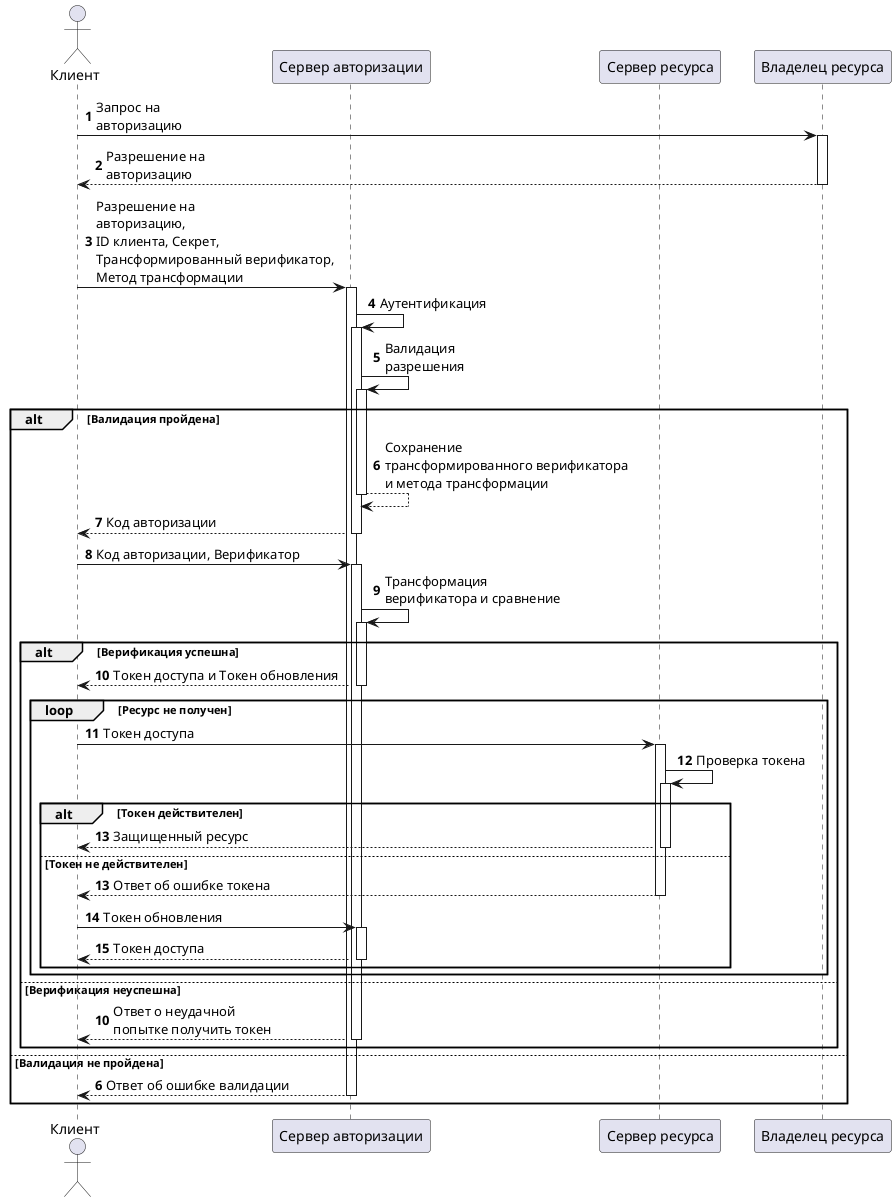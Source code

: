 ﻿@startuml auth-code-flow

autonumber
autoactivate on

actor Клиент as client
participant "Сервер авторизации" as auth_server
note over of auth_server
Может быть тем же сервером,
что сервер ресурса
end note
participant "Сервер ресурса" as resource_server
participant "Владелец ресурса" as resource_owner

client -> resource_owner: Запрос на\nавторизацию
return Разрешение на\nавторизацию
note right
Возврат удостоверения
(разрешения),
представляющего
авторизацию
владельца ресурса
end note

client -> auth_server: Разрешение на\nавторизацию,\nID клиента, Секрет
auth_server -> auth_server: Аутентификация
auth_server -> auth_server: Валидация\nразрешения

alt Валидация пройдена
    auth_server --> client: Токен доступа\nи Токен обновления
    
    loop Ресурс не получен
        client -> resource_server: Токен доступа
        resource_server -> resource_server: Проверка токена
        alt Токен действителен
            resource_server --> client: Защищенный ресурс
        else Токен не действителен
            autonumber 9
            resource_server --> client: Ответ об ошибке токена
            client -> auth_server: Токен обновления
            auth_server --> client: Токен доступа
        end
    end
else Валидация не пройдена
    autonumber 6
    auth_server --> client: Ответ об ошибке валидации
end


@enduml

@startuml pkce-code-flow

autonumber
autoactivate on

actor Клиент as client
participant "Сервер авторизации" as auth_server
participant "Сервер ресурса" as resource_server
participant "Владелец ресурса" as resource_owner

client -> resource_owner: Запрос на\nавторизацию
return Разрешение на\nавторизацию

client -> auth_server: Разрешение на\nавторизацию,\nID клиента, Секрет,\nТрансформированный верификатор,\nМетод трансформации
auth_server -> auth_server: Аутентификация
auth_server -> auth_server: Валидация\nразрешения

alt Валидация пройдена
    auth_server --> auth_server: Сохранение\nтрансформированного верификатора\nи метода трансформации
    
    auth_server --> client: Код авторизации
    client -> auth_server: Код авторизации, Верификатор
    auth_server -> auth_server: Трансформация\nверификатора и сравнение
    
    alt Верификация успешна
        auth_server --> client: Токен доступа и Токен обновления
        
        loop Ресурс не получен
            client -> resource_server: Токен доступа
            resource_server -> resource_server: Проверка токена
            alt Токен действителен
                resource_server --> client: Защищенный ресурс
            else Токен не действителен
                autonumber 13
                resource_server --> client: Ответ об ошибке токена
                client -> auth_server: Токен обновления
                auth_server --> client: Токен доступа
            end
        end
    else Верификация неуспешна
        autonumber 10
        auth_server --> client: Ответ о неудачной\nпопытке получить токен
    end
else Валидация не пройдена
    autonumber 6
    auth_server --> client: Ответ об ошибке валидации
end


@enduml